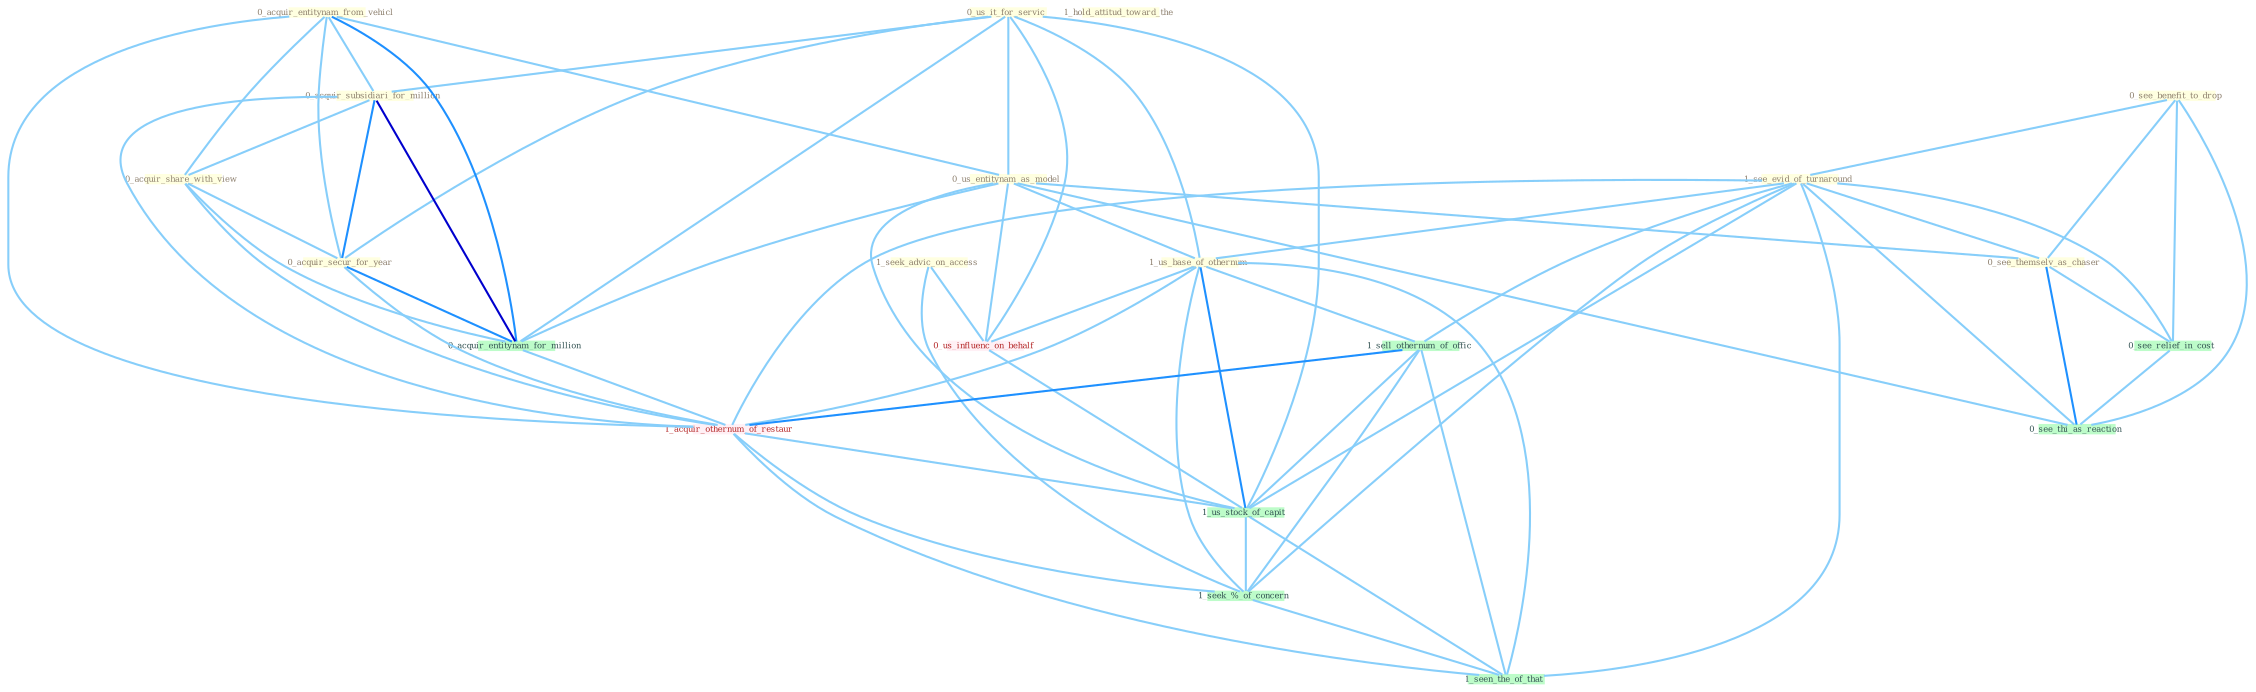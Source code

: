 Graph G{ 
    node
    [shape=polygon,style=filled,width=.5,height=.06,color="#BDFCC9",fixedsize=true,fontsize=4,
    fontcolor="#2f4f4f"];
    {node
    [color="#ffffe0", fontcolor="#8b7d6b"] "1_seek_advic_on_access " "0_us_it_for_servic " "1_hold_attitud_toward_the " "0_acquir_entitynam_from_vehicl " "0_acquir_subsidiari_for_million " "0_see_benefit_to_drop " "0_acquir_share_with_view " "1_see_evid_of_turnaround " "0_us_entitynam_as_model " "0_acquir_secur_for_year " "1_us_base_of_othernum " "0_see_themselv_as_chaser "}
{node [color="#fff0f5", fontcolor="#b22222"] "0_us_influenc_on_behalf " "1_acquir_othernum_of_restaur "}
edge [color="#B0E2FF"];

	"1_seek_advic_on_access " -- "0_us_influenc_on_behalf " [w="1", color="#87cefa" ];
	"1_seek_advic_on_access " -- "1_seek_%_of_concern " [w="1", color="#87cefa" ];
	"0_us_it_for_servic " -- "0_acquir_subsidiari_for_million " [w="1", color="#87cefa" ];
	"0_us_it_for_servic " -- "0_us_entitynam_as_model " [w="1", color="#87cefa" ];
	"0_us_it_for_servic " -- "0_acquir_secur_for_year " [w="1", color="#87cefa" ];
	"0_us_it_for_servic " -- "1_us_base_of_othernum " [w="1", color="#87cefa" ];
	"0_us_it_for_servic " -- "0_acquir_entitynam_for_million " [w="1", color="#87cefa" ];
	"0_us_it_for_servic " -- "0_us_influenc_on_behalf " [w="1", color="#87cefa" ];
	"0_us_it_for_servic " -- "1_us_stock_of_capit " [w="1", color="#87cefa" ];
	"0_acquir_entitynam_from_vehicl " -- "0_acquir_subsidiari_for_million " [w="1", color="#87cefa" ];
	"0_acquir_entitynam_from_vehicl " -- "0_acquir_share_with_view " [w="1", color="#87cefa" ];
	"0_acquir_entitynam_from_vehicl " -- "0_us_entitynam_as_model " [w="1", color="#87cefa" ];
	"0_acquir_entitynam_from_vehicl " -- "0_acquir_secur_for_year " [w="1", color="#87cefa" ];
	"0_acquir_entitynam_from_vehicl " -- "0_acquir_entitynam_for_million " [w="2", color="#1e90ff" , len=0.8];
	"0_acquir_entitynam_from_vehicl " -- "1_acquir_othernum_of_restaur " [w="1", color="#87cefa" ];
	"0_acquir_subsidiari_for_million " -- "0_acquir_share_with_view " [w="1", color="#87cefa" ];
	"0_acquir_subsidiari_for_million " -- "0_acquir_secur_for_year " [w="2", color="#1e90ff" , len=0.8];
	"0_acquir_subsidiari_for_million " -- "0_acquir_entitynam_for_million " [w="3", color="#0000cd" , len=0.6];
	"0_acquir_subsidiari_for_million " -- "1_acquir_othernum_of_restaur " [w="1", color="#87cefa" ];
	"0_see_benefit_to_drop " -- "1_see_evid_of_turnaround " [w="1", color="#87cefa" ];
	"0_see_benefit_to_drop " -- "0_see_themselv_as_chaser " [w="1", color="#87cefa" ];
	"0_see_benefit_to_drop " -- "0_see_relief_in_cost " [w="1", color="#87cefa" ];
	"0_see_benefit_to_drop " -- "0_see_thi_as_reaction " [w="1", color="#87cefa" ];
	"0_acquir_share_with_view " -- "0_acquir_secur_for_year " [w="1", color="#87cefa" ];
	"0_acquir_share_with_view " -- "0_acquir_entitynam_for_million " [w="1", color="#87cefa" ];
	"0_acquir_share_with_view " -- "1_acquir_othernum_of_restaur " [w="1", color="#87cefa" ];
	"1_see_evid_of_turnaround " -- "1_us_base_of_othernum " [w="1", color="#87cefa" ];
	"1_see_evid_of_turnaround " -- "0_see_themselv_as_chaser " [w="1", color="#87cefa" ];
	"1_see_evid_of_turnaround " -- "1_sell_othernum_of_offic " [w="1", color="#87cefa" ];
	"1_see_evid_of_turnaround " -- "0_see_relief_in_cost " [w="1", color="#87cefa" ];
	"1_see_evid_of_turnaround " -- "0_see_thi_as_reaction " [w="1", color="#87cefa" ];
	"1_see_evid_of_turnaround " -- "1_acquir_othernum_of_restaur " [w="1", color="#87cefa" ];
	"1_see_evid_of_turnaround " -- "1_us_stock_of_capit " [w="1", color="#87cefa" ];
	"1_see_evid_of_turnaround " -- "1_seek_%_of_concern " [w="1", color="#87cefa" ];
	"1_see_evid_of_turnaround " -- "1_seen_the_of_that " [w="1", color="#87cefa" ];
	"0_us_entitynam_as_model " -- "1_us_base_of_othernum " [w="1", color="#87cefa" ];
	"0_us_entitynam_as_model " -- "0_see_themselv_as_chaser " [w="1", color="#87cefa" ];
	"0_us_entitynam_as_model " -- "0_acquir_entitynam_for_million " [w="1", color="#87cefa" ];
	"0_us_entitynam_as_model " -- "0_us_influenc_on_behalf " [w="1", color="#87cefa" ];
	"0_us_entitynam_as_model " -- "0_see_thi_as_reaction " [w="1", color="#87cefa" ];
	"0_us_entitynam_as_model " -- "1_us_stock_of_capit " [w="1", color="#87cefa" ];
	"0_acquir_secur_for_year " -- "0_acquir_entitynam_for_million " [w="2", color="#1e90ff" , len=0.8];
	"0_acquir_secur_for_year " -- "1_acquir_othernum_of_restaur " [w="1", color="#87cefa" ];
	"1_us_base_of_othernum " -- "1_sell_othernum_of_offic " [w="1", color="#87cefa" ];
	"1_us_base_of_othernum " -- "0_us_influenc_on_behalf " [w="1", color="#87cefa" ];
	"1_us_base_of_othernum " -- "1_acquir_othernum_of_restaur " [w="1", color="#87cefa" ];
	"1_us_base_of_othernum " -- "1_us_stock_of_capit " [w="2", color="#1e90ff" , len=0.8];
	"1_us_base_of_othernum " -- "1_seek_%_of_concern " [w="1", color="#87cefa" ];
	"1_us_base_of_othernum " -- "1_seen_the_of_that " [w="1", color="#87cefa" ];
	"0_see_themselv_as_chaser " -- "0_see_relief_in_cost " [w="1", color="#87cefa" ];
	"0_see_themselv_as_chaser " -- "0_see_thi_as_reaction " [w="2", color="#1e90ff" , len=0.8];
	"0_acquir_entitynam_for_million " -- "1_acquir_othernum_of_restaur " [w="1", color="#87cefa" ];
	"1_sell_othernum_of_offic " -- "1_acquir_othernum_of_restaur " [w="2", color="#1e90ff" , len=0.8];
	"1_sell_othernum_of_offic " -- "1_us_stock_of_capit " [w="1", color="#87cefa" ];
	"1_sell_othernum_of_offic " -- "1_seek_%_of_concern " [w="1", color="#87cefa" ];
	"1_sell_othernum_of_offic " -- "1_seen_the_of_that " [w="1", color="#87cefa" ];
	"0_us_influenc_on_behalf " -- "1_us_stock_of_capit " [w="1", color="#87cefa" ];
	"0_see_relief_in_cost " -- "0_see_thi_as_reaction " [w="1", color="#87cefa" ];
	"1_acquir_othernum_of_restaur " -- "1_us_stock_of_capit " [w="1", color="#87cefa" ];
	"1_acquir_othernum_of_restaur " -- "1_seek_%_of_concern " [w="1", color="#87cefa" ];
	"1_acquir_othernum_of_restaur " -- "1_seen_the_of_that " [w="1", color="#87cefa" ];
	"1_us_stock_of_capit " -- "1_seek_%_of_concern " [w="1", color="#87cefa" ];
	"1_us_stock_of_capit " -- "1_seen_the_of_that " [w="1", color="#87cefa" ];
	"1_seek_%_of_concern " -- "1_seen_the_of_that " [w="1", color="#87cefa" ];
}